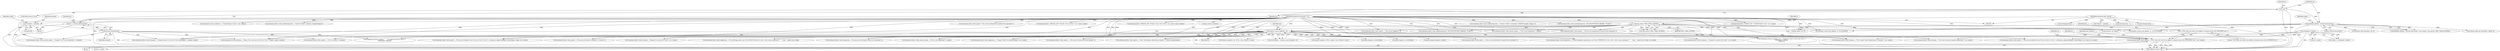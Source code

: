 digraph "0_atheme_c597156adc60a45b5f827793cd420945f47bc03b_1@pointer" {
"1000826" [label="(Call,command_fail(si, fault_noprivs, _(\"\2%s\2 does not wish to be added to channel access lists (NEVEROP set).\"), mt->name))"];
"1000462" [label="(Call,chanacs_source_flags(mc, si))"];
"1000171" [label="(Call,metadata_find(mc, \"private:close:closer\"))"];
"1000159" [label="(Call,!mc)"];
"1000154" [label="(Call,mc = mychan_find(channel))"];
"1000156" [label="(Call,mychan_find(channel))"];
"1000114" [label="(Call,*channel = parv[0])"];
"1000109" [label="(MethodParameterIn,char *parv[])"];
"1000177" [label="(Call,has_priv(si, PRIV_CHAN_AUSPEX))"];
"1000107" [label="(MethodParameterIn,sourceinfo_t *si)"];
"1000829" [label="(Call,_(\"\2%s\2 does not wish to be added to channel access lists (NEVEROP set).\"))"];
"1000662" [label="(Call,sstrdup(mt->name))"];
"1000163" [label="(Identifier,si)"];
"1000156" [label="(Call,mychan_find(channel))"];
"1000116" [label="(Call,parv[0])"];
"1000378" [label="(Call,command_fail(si, fault_noprivs, _(\"You are not authorized to execute this command.\")))"];
"1000320" [label="(Call,command_fail(si, fault_needmoreparams, _(\"Syntax: FLAGS <#channel> MODIFY [target] <flags>\")))"];
"1000176" [label="(Call,!has_priv(si, PRIV_CHAN_AUSPEX))"];
"1000232" [label="(Call,do_list(si, mc, 0))"];
"1000179" [label="(Identifier,PRIV_CHAN_AUSPEX)"];
"1000435" [label="(Call,command_success_string(si, str1, _(\"Flags for \2%s\2 in \2%s\2 are \2%s\2.\"),\n\t\t\t\t\t\ttarget, channel,\n\t\t\t\t\t\tstr1))"];
"1000830" [label="(Literal,\"\2%s\2 does not wish to be added to channel access lists (NEVEROP set).\")"];
"1000107" [label="(MethodParameterIn,sourceinfo_t *si)"];
"1000831" [label="(Call,mt->name)"];
"1000143" [label="(Call,command_fail(si, fault_needmoreparams, STR_INSUFFICIENT_PARAMS, \"FLAGS\"))"];
"1000605" [label="(Call,command_fail(si, fault_badparams, _(\"Usage: FLAGS %s [target] [flags]\"), mc->name))"];
"1000281" [label="(Call,logcommand(si, CMDLOG_DO, \"CLEAR:FLAGS: \2%s\2\", mc->name))"];
"1000154" [label="(Call,mc = mychan_find(channel))"];
"1000527" [label="(Call,allow_flags(mc, restrictflags))"];
"1000504" [label="(Call,command_fail(si, fault_noprivs, _(\"You are not authorized to execute this command.\")))"];
"1000419" [label="(Call,chanacs_find_literal(mc, mt, 0))"];
"1000614" [label="(Call,command_fail(si, fault_badparams, _(\"Invalid template name given, use /%s%s TEMPLATE %s for a list\"), ircd->uses_rcommand ? \"\" : \"msg \", chansvs.me->disp, mc->name))"];
"1000172" [label="(Identifier,mc)"];
"1000582" [label="(Call,get_template_flags(mc, flagstr))"];
"1000463" [label="(Identifier,mc)"];
"1000663" [label="(Call,mt->name)"];
"1000847" [label="(Call,command_fail(si, fault_toomany, _(\"Channel %s access list is full.\"), mc->name))"];
"1001010" [label="(Call,command_fail(si, fault_nochange, _(\"Channel access to \2%s\2 for \2%s\2 unchanged.\"), channel, target))"];
"1000693" [label="(Call,command_fail(si, fault_noprivs, _(\"You may not remove a founder's +f access.\")))"];
"1000373" [label="(Call,chanacs_source_has_flag(mc, si, CA_ACLVIEW))"];
"1000288" [label="(Call,command_success_nodata(si, _(\"Cleared flags in \2%s\2.\"), mc->name))"];
"1000127" [label="(Call,*flagstr = parv[2])"];
"1000177" [label="(Call,has_priv(si, PRIV_CHAN_AUSPEX))"];
"1000328" [label="(Call,strchr(parv[2], ' '))"];
"1000148" [label="(Call,command_fail(si, fault_needmoreparams, _(\"Syntax: FLAGS <channel> [target] [flags]\")))"];
"1000170" [label="(Call,metadata_find(mc, \"private:close:closer\") && (target || !has_priv(si, PRIV_CHAN_AUSPEX)))"];
"1000660" [label="(Call,target = sstrdup(mt->name))"];
"1000835" [label="(Identifier,ca)"];
"1000464" [label="(Identifier,si)"];
"1000916" [label="(Call,command_fail(si, fault_badparams, _(\"You may not set founder status on a hostmask.\")))"];
"1000260" [label="(Call,command_fail(si, fault_noprivs, \"You are not authorized to perform this operation.\"))"];
"1000715" [label="(Call,command_fail(si, fault_noprivs, _(\"You may not remove the last founder.\")))"];
"1000826" [label="(Call,command_fail(si, fault_noprivs, _(\"\2%s\2 does not wish to be added to channel access lists (NEVEROP set).\"), mt->name))"];
"1000342" [label="(Call,strdup(parv[2]))"];
"1000662" [label="(Call,sstrdup(mt->name))"];
"1000451" [label="(Call,logcommand(si, CMDLOG_GET, \"FLAGS: \2%s\2 on \2%s\2\", mc->name, target))"];
"1000160" [label="(Identifier,mc)"];
"1000354" [label="(Call,command_fail(si, fault_noprivs, _(\"You are not logged in.\")))"];
"1000157" [label="(Identifier,channel)"];
"1000158" [label="(ControlStructure,if (!mc))"];
"1000651" [label="(Call,command_fail(si, fault_nosuch_target, _(\"\2%s\2 is not registered.\"), target))"];
"1000773" [label="(Call,command_fail(si, fault_toomany, _(\"\2%s\2 cannot take foundership of a channel.\"), mt->name))"];
"1000215" [label="(Call,do_list(si, mc, flags))"];
"1000115" [label="(Identifier,channel)"];
"1000315" [label="(Call,command_fail(si, fault_needmoreparams, STR_INSUFFICIENT_PARAMS, \"FLAGS\"))"];
"1001030" [label="(Call,logcommand(si, CMDLOG_SET, \"FLAGS: \2%s\2 \2%s\2 \2%s\2\", mc->name, target, flagstr))"];
"1000825" [label="(Block,)"];
"1000122" [label="(Call,sstrdup(parv[1]))"];
"1000741" [label="(Call,command_fail(si, fault_noprivs, _(\"Only %d founders allowed per channel.\"), chansvs.maxfounders))"];
"1000827" [label="(Identifier,si)"];
"1000668" [label="(Call,chanacs_open(mc, mt, NULL, true, entity(si->smu)))"];
"1000109" [label="(MethodParameterIn,char *parv[])"];
"1000828" [label="(Identifier,fault_noprivs)"];
"1000181" [label="(Call,command_fail(si, fault_noprivs, _(\"\2%s\2 is closed.\"), channel))"];
"1001042" [label="(Call,get_source_name(si))"];
"1000159" [label="(Call,!mc)"];
"1000121" [label="(Identifier,target)"];
"1000110" [label="(Block,)"];
"1000460" [label="(Call,restrictflags = chanacs_source_flags(mc, si))"];
"1000757" [label="(Call,command_fail(si, fault_toomany, _(\"\2%s\2 has too many channels registered.\"), mt->name))"];
"1000832" [label="(Identifier,mt)"];
"1000976" [label="(Call,command_fail(si, fault_noprivs, _(\"You are not allowed to set \2%s\2 on \2%s\2 in \2%s\2.\"), bitmask_to_flags2(addflags, removeflags), target, mc->name))"];
"1000175" [label="(Identifier,target)"];
"1000162" [label="(Call,command_fail(si, fault_nosuch_target, _(\"Channel \2%s\2 is not registered.\"), channel))"];
"1000155" [label="(Identifier,mc)"];
"1000880" [label="(Call,command_fail(si, fault_noprivs, _(\"You are not allowed to set \2%s\2 on \2%s\2 in \2%s\2.\"), bitmask_to_flags2(addflags, removeflags), mt->name, mc->name))"];
"1000924" [label="(Call,chanacs_open(mc, NULL, target, true, entity(si->smu)))"];
"1000402" [label="(Call,command_fail(si, fault_nosuch_target, _(\"\2%s\2 is not registered.\"), target))"];
"1000444" [label="(Call,command_success_string(si, \"\", _(\"No flags for \2%s\2 in \2%s\2.\"),\n\t\t\t\t\t\ttarget, channel))"];
"1001023" [label="(Call,command_success_nodata(si, _(\"Flags \2%s\2 were set on \2%s\2 in \2%s\2.\"), flagstr, target, channel))"];
"1000389" [label="(Call,chanacs_find_host_literal(mc, target, 0))"];
"1000943" [label="(Call,command_fail(si, fault_toomany, _(\"Channel %s access list is full.\"), mc->name))"];
"1000178" [label="(Identifier,si)"];
"1000462" [label="(Call,chanacs_source_flags(mc, si))"];
"1000173" [label="(Literal,\"private:close:closer\")"];
"1000829" [label="(Call,_(\"\2%s\2 does not wish to be added to channel access lists (NEVEROP set).\"))"];
"1000114" [label="(Call,*channel = parv[0])"];
"1000561" [label="(Call,command_fail(si, fault_badparams, _(\"No valid flags given, use /%s%s HELP FLAGS for a list\"), ircd->uses_rcommand ? \"\" : \"msg \", chansvs.me->disp))"];
"1001048" [label="(MethodReturn,static void)"];
"1000521" [label="(Call,allow_flags(mc, restrictflags))"];
"1000171" [label="(Call,metadata_find(mc, \"private:close:closer\"))"];
"1000255" [label="(Call,chanacs_source_has_flag(mc, si, CA_FOUNDER))"];
"1000826" -> "1000825"  [label="AST: "];
"1000826" -> "1000831"  [label="CFG: "];
"1000827" -> "1000826"  [label="AST: "];
"1000828" -> "1000826"  [label="AST: "];
"1000829" -> "1000826"  [label="AST: "];
"1000831" -> "1000826"  [label="AST: "];
"1000835" -> "1000826"  [label="CFG: "];
"1000826" -> "1001048"  [label="DDG: "];
"1000826" -> "1001048"  [label="DDG: "];
"1000826" -> "1001048"  [label="DDG: "];
"1000826" -> "1001048"  [label="DDG: "];
"1000826" -> "1001048"  [label="DDG: "];
"1000462" -> "1000826"  [label="DDG: "];
"1000107" -> "1000826"  [label="DDG: "];
"1000829" -> "1000826"  [label="DDG: "];
"1000662" -> "1000826"  [label="DDG: "];
"1000462" -> "1000460"  [label="AST: "];
"1000462" -> "1000464"  [label="CFG: "];
"1000463" -> "1000462"  [label="AST: "];
"1000464" -> "1000462"  [label="AST: "];
"1000460" -> "1000462"  [label="CFG: "];
"1000462" -> "1001048"  [label="DDG: "];
"1000462" -> "1000460"  [label="DDG: "];
"1000462" -> "1000460"  [label="DDG: "];
"1000171" -> "1000462"  [label="DDG: "];
"1000177" -> "1000462"  [label="DDG: "];
"1000107" -> "1000462"  [label="DDG: "];
"1000462" -> "1000504"  [label="DDG: "];
"1000462" -> "1000521"  [label="DDG: "];
"1000462" -> "1000527"  [label="DDG: "];
"1000462" -> "1000561"  [label="DDG: "];
"1000462" -> "1000582"  [label="DDG: "];
"1000462" -> "1000605"  [label="DDG: "];
"1000462" -> "1000614"  [label="DDG: "];
"1000462" -> "1000651"  [label="DDG: "];
"1000462" -> "1000668"  [label="DDG: "];
"1000462" -> "1000693"  [label="DDG: "];
"1000462" -> "1000715"  [label="DDG: "];
"1000462" -> "1000741"  [label="DDG: "];
"1000462" -> "1000757"  [label="DDG: "];
"1000462" -> "1000773"  [label="DDG: "];
"1000462" -> "1000847"  [label="DDG: "];
"1000462" -> "1000880"  [label="DDG: "];
"1000462" -> "1000916"  [label="DDG: "];
"1000462" -> "1000924"  [label="DDG: "];
"1000462" -> "1000943"  [label="DDG: "];
"1000462" -> "1000976"  [label="DDG: "];
"1000462" -> "1001010"  [label="DDG: "];
"1000462" -> "1001023"  [label="DDG: "];
"1000171" -> "1000170"  [label="AST: "];
"1000171" -> "1000173"  [label="CFG: "];
"1000172" -> "1000171"  [label="AST: "];
"1000173" -> "1000171"  [label="AST: "];
"1000175" -> "1000171"  [label="CFG: "];
"1000170" -> "1000171"  [label="CFG: "];
"1000171" -> "1001048"  [label="DDG: "];
"1000171" -> "1000170"  [label="DDG: "];
"1000171" -> "1000170"  [label="DDG: "];
"1000159" -> "1000171"  [label="DDG: "];
"1000171" -> "1000215"  [label="DDG: "];
"1000171" -> "1000232"  [label="DDG: "];
"1000171" -> "1000255"  [label="DDG: "];
"1000171" -> "1000373"  [label="DDG: "];
"1000171" -> "1000389"  [label="DDG: "];
"1000171" -> "1000419"  [label="DDG: "];
"1000159" -> "1000158"  [label="AST: "];
"1000159" -> "1000160"  [label="CFG: "];
"1000160" -> "1000159"  [label="AST: "];
"1000163" -> "1000159"  [label="CFG: "];
"1000172" -> "1000159"  [label="CFG: "];
"1000159" -> "1001048"  [label="DDG: "];
"1000159" -> "1001048"  [label="DDG: "];
"1000154" -> "1000159"  [label="DDG: "];
"1000154" -> "1000110"  [label="AST: "];
"1000154" -> "1000156"  [label="CFG: "];
"1000155" -> "1000154"  [label="AST: "];
"1000156" -> "1000154"  [label="AST: "];
"1000160" -> "1000154"  [label="CFG: "];
"1000154" -> "1001048"  [label="DDG: "];
"1000156" -> "1000154"  [label="DDG: "];
"1000156" -> "1000157"  [label="CFG: "];
"1000157" -> "1000156"  [label="AST: "];
"1000156" -> "1001048"  [label="DDG: "];
"1000114" -> "1000156"  [label="DDG: "];
"1000156" -> "1000162"  [label="DDG: "];
"1000156" -> "1000181"  [label="DDG: "];
"1000156" -> "1000435"  [label="DDG: "];
"1000156" -> "1000444"  [label="DDG: "];
"1000156" -> "1001010"  [label="DDG: "];
"1000156" -> "1001023"  [label="DDG: "];
"1000114" -> "1000110"  [label="AST: "];
"1000114" -> "1000116"  [label="CFG: "];
"1000115" -> "1000114"  [label="AST: "];
"1000116" -> "1000114"  [label="AST: "];
"1000121" -> "1000114"  [label="CFG: "];
"1000114" -> "1001048"  [label="DDG: "];
"1000114" -> "1001048"  [label="DDG: "];
"1000109" -> "1000114"  [label="DDG: "];
"1000109" -> "1000106"  [label="AST: "];
"1000109" -> "1001048"  [label="DDG: "];
"1000109" -> "1000122"  [label="DDG: "];
"1000109" -> "1000127"  [label="DDG: "];
"1000109" -> "1000328"  [label="DDG: "];
"1000109" -> "1000342"  [label="DDG: "];
"1000177" -> "1000176"  [label="AST: "];
"1000177" -> "1000179"  [label="CFG: "];
"1000178" -> "1000177"  [label="AST: "];
"1000179" -> "1000177"  [label="AST: "];
"1000176" -> "1000177"  [label="CFG: "];
"1000177" -> "1001048"  [label="DDG: "];
"1000177" -> "1000176"  [label="DDG: "];
"1000177" -> "1000176"  [label="DDG: "];
"1000107" -> "1000177"  [label="DDG: "];
"1000177" -> "1000181"  [label="DDG: "];
"1000177" -> "1000215"  [label="DDG: "];
"1000177" -> "1000232"  [label="DDG: "];
"1000177" -> "1000255"  [label="DDG: "];
"1000177" -> "1000315"  [label="DDG: "];
"1000177" -> "1000354"  [label="DDG: "];
"1000177" -> "1000373"  [label="DDG: "];
"1000177" -> "1000378"  [label="DDG: "];
"1000177" -> "1000402"  [label="DDG: "];
"1000177" -> "1000435"  [label="DDG: "];
"1000177" -> "1000444"  [label="DDG: "];
"1000107" -> "1000106"  [label="AST: "];
"1000107" -> "1001048"  [label="DDG: "];
"1000107" -> "1000143"  [label="DDG: "];
"1000107" -> "1000148"  [label="DDG: "];
"1000107" -> "1000162"  [label="DDG: "];
"1000107" -> "1000181"  [label="DDG: "];
"1000107" -> "1000215"  [label="DDG: "];
"1000107" -> "1000232"  [label="DDG: "];
"1000107" -> "1000255"  [label="DDG: "];
"1000107" -> "1000260"  [label="DDG: "];
"1000107" -> "1000281"  [label="DDG: "];
"1000107" -> "1000288"  [label="DDG: "];
"1000107" -> "1000315"  [label="DDG: "];
"1000107" -> "1000320"  [label="DDG: "];
"1000107" -> "1000354"  [label="DDG: "];
"1000107" -> "1000373"  [label="DDG: "];
"1000107" -> "1000378"  [label="DDG: "];
"1000107" -> "1000402"  [label="DDG: "];
"1000107" -> "1000435"  [label="DDG: "];
"1000107" -> "1000444"  [label="DDG: "];
"1000107" -> "1000451"  [label="DDG: "];
"1000107" -> "1000504"  [label="DDG: "];
"1000107" -> "1000561"  [label="DDG: "];
"1000107" -> "1000605"  [label="DDG: "];
"1000107" -> "1000614"  [label="DDG: "];
"1000107" -> "1000651"  [label="DDG: "];
"1000107" -> "1000693"  [label="DDG: "];
"1000107" -> "1000715"  [label="DDG: "];
"1000107" -> "1000741"  [label="DDG: "];
"1000107" -> "1000757"  [label="DDG: "];
"1000107" -> "1000773"  [label="DDG: "];
"1000107" -> "1000847"  [label="DDG: "];
"1000107" -> "1000880"  [label="DDG: "];
"1000107" -> "1000916"  [label="DDG: "];
"1000107" -> "1000943"  [label="DDG: "];
"1000107" -> "1000976"  [label="DDG: "];
"1000107" -> "1001010"  [label="DDG: "];
"1000107" -> "1001023"  [label="DDG: "];
"1000107" -> "1001030"  [label="DDG: "];
"1000107" -> "1001042"  [label="DDG: "];
"1000829" -> "1000830"  [label="CFG: "];
"1000830" -> "1000829"  [label="AST: "];
"1000832" -> "1000829"  [label="CFG: "];
"1000662" -> "1000660"  [label="AST: "];
"1000662" -> "1000663"  [label="CFG: "];
"1000663" -> "1000662"  [label="AST: "];
"1000660" -> "1000662"  [label="CFG: "];
"1000662" -> "1001048"  [label="DDG: "];
"1000662" -> "1000660"  [label="DDG: "];
"1000662" -> "1000757"  [label="DDG: "];
"1000662" -> "1000773"  [label="DDG: "];
"1000662" -> "1000880"  [label="DDG: "];
}
